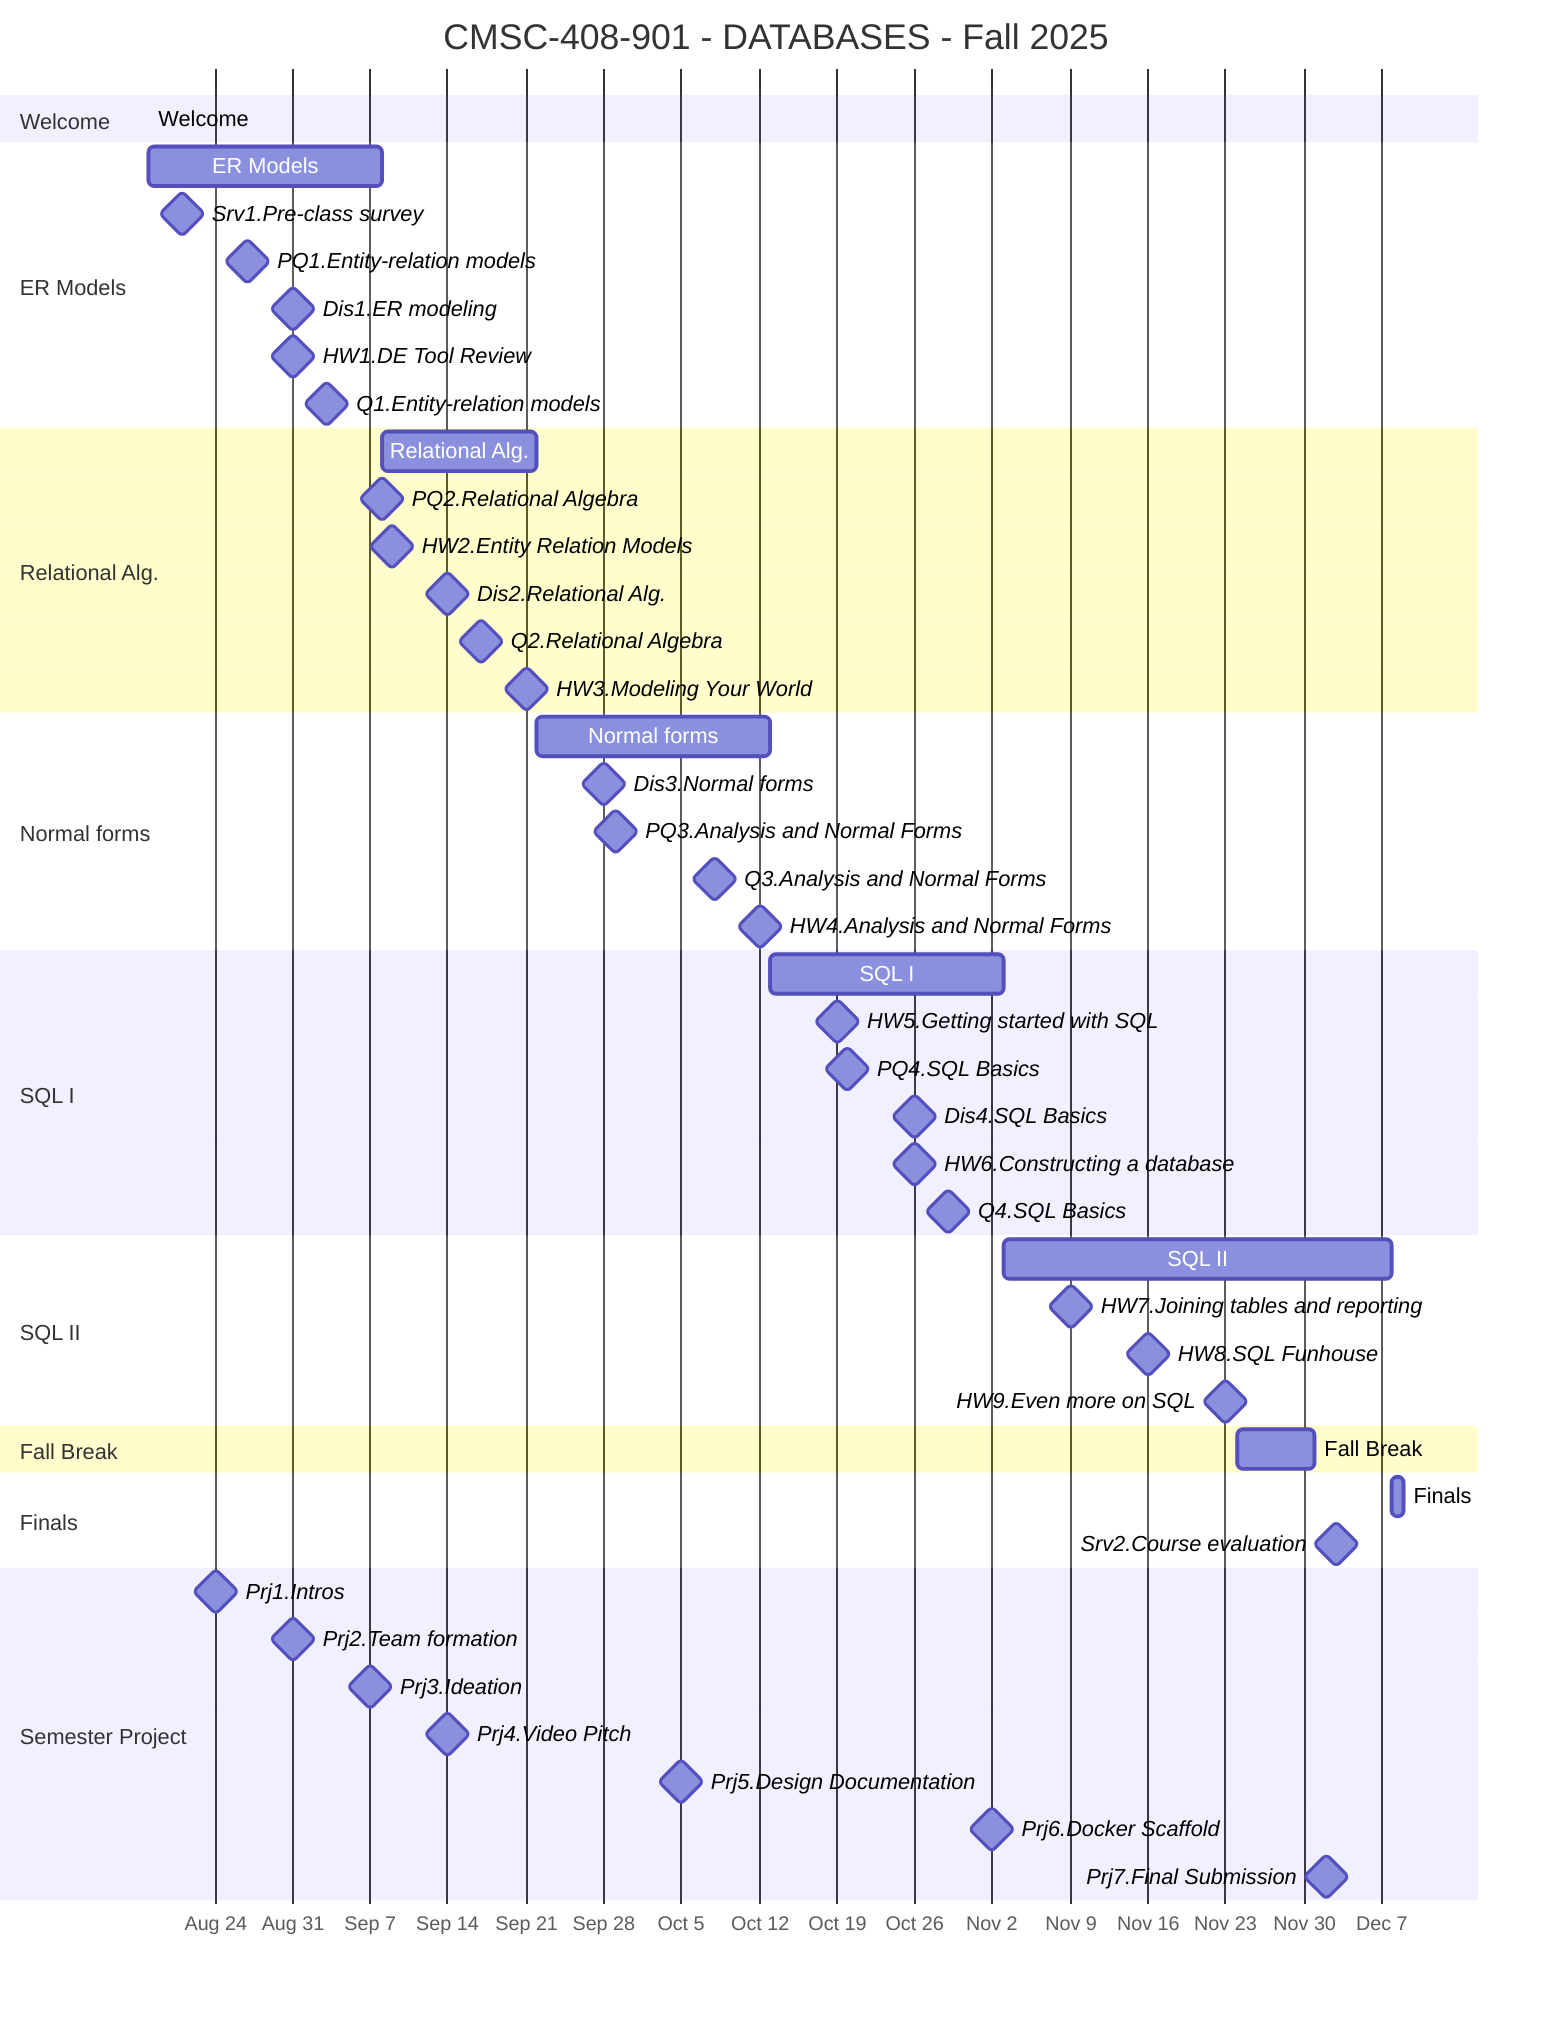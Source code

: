 gantt
    title CMSC-408-901 - DATABASES - Fall 2025
    dateFormat YYYY-MM-DD
    axisFormat %b %e
    todayMarker stroke-width:7px,stroke:#FFB300,opacity:0.5

    section Welcome
    Welcome : m0, 2025-08-18, 2025-08-18

    section ER Models
    ER Models : m1, 2025-08-18, 2025-09-08
    Srv1.Pre-class survey : milestone, 2025-08-21, 0d
    PQ1.Entity-relation models : milestone, 2025-08-27, 0d
    Dis1.ER modeling : milestone, 2025-08-31, 0d
    HW1.DE Tool Review : milestone, 2025-08-31, 0d
    Q1.Entity-relation models : milestone, 2025-09-03, 0d

    section Relational Alg.
    Relational Alg. : m2, 2025-09-08, 2025-09-22
    PQ2.Relational Algebra : milestone, 2025-09-08, 0d
    HW2.Entity Relation Models : milestone, 2025-09-09, 0d
    Dis2.Relational Alg. : milestone, 2025-09-14, 0d
    Q2.Relational Algebra : milestone, 2025-09-17, 0d
    HW3.Modeling Your World : milestone, 2025-09-21, 0d

    section Normal forms
    Normal forms : m3, 2025-09-22, 2025-10-13
    Dis3.Normal forms : milestone, 2025-09-28, 0d
    PQ3.Analysis and Normal Forms : milestone, 2025-09-29, 0d
    Q3.Analysis and Normal Forms : milestone, 2025-10-08, 0d
    HW4.Analysis and Normal Forms : milestone, 2025-10-12, 0d

    section SQL I
    SQL I : m4, 2025-10-13, 2025-11-03
    HW5.Getting started with SQL : milestone, 2025-10-19, 0d
    PQ4.SQL Basics : milestone, 2025-10-20, 0d
    Dis4.SQL Basics : milestone, 2025-10-26, 0d
    HW6.Constructing a database : milestone, 2025-10-26, 0d
    Q4.SQL Basics : milestone, 2025-10-29, 0d

    section SQL II
    SQL II : m5, 2025-11-03, 2025-12-08
    HW7.Joining tables and reporting : milestone, 2025-11-09, 0d
    HW8.SQL Funhouse : milestone, 2025-11-16, 0d
    HW9.Even more on SQL : milestone, 2025-11-23, 0d

    section Fall Break
    Fall Break : m6, 2025-11-24, 2025-12-01

    section Finals
    Finals : m7, 2025-12-08, 2025-12-09
    Srv2.Course evaluation : milestone, 2025-12-03, 0d

    section Semester Project
    Prj1.Intros : milestone, 2025-08-24, 0d
    Prj2.Team formation : milestone, 2025-08-31, 0d
    Prj3.Ideation : milestone, 2025-09-07, 0d
    Prj4.Video Pitch : milestone, 2025-09-14, 0d
    Prj5.Design Documentation : milestone, 2025-10-05, 0d
    Prj6.Docker Scaffold : milestone, 2025-11-02, 0d
    Prj7.Final Submission : milestone, 2025-12-02, 0d
